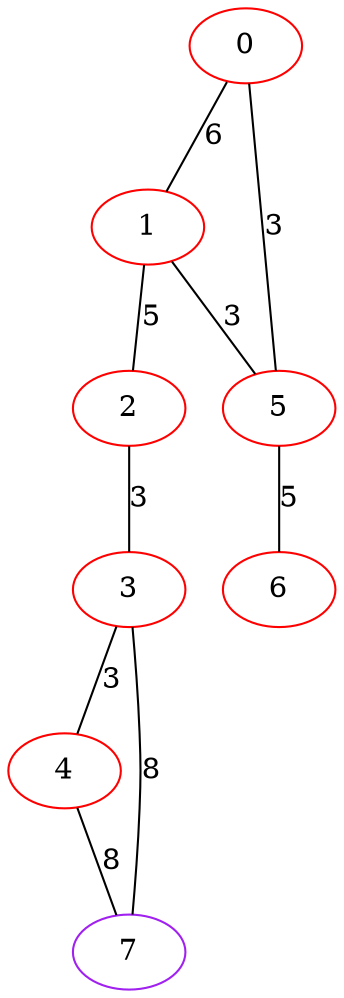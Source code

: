 graph "" {
0 [color=red, weight=1];
1 [color=red, weight=1];
2 [color=red, weight=1];
3 [color=red, weight=1];
4 [color=red, weight=1];
5 [color=red, weight=1];
6 [color=red, weight=1];
7 [color=purple, weight=4];
0 -- 1  [key=0, label=6];
0 -- 5  [key=0, label=3];
1 -- 2  [key=0, label=5];
1 -- 5  [key=0, label=3];
2 -- 3  [key=0, label=3];
3 -- 4  [key=0, label=3];
3 -- 7  [key=0, label=8];
4 -- 7  [key=0, label=8];
5 -- 6  [key=0, label=5];
}
